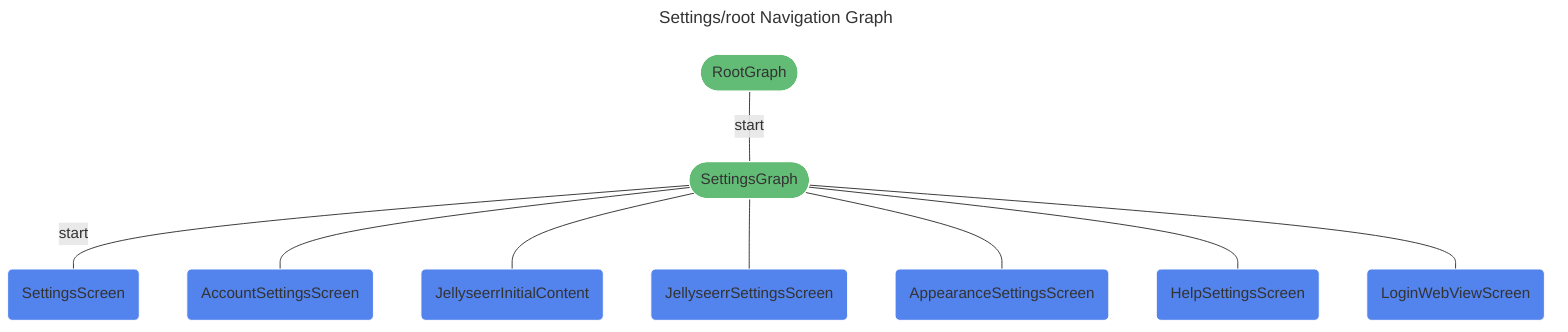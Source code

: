 ---
title: Settings/root Navigation Graph
---
%%{init: {'theme':'base', 'themeVariables': { 'primaryTextColor': '#fff' }}%%
graph TD
settings/root(["RootGraph"]) -- "start" --- settings/settings(["SettingsGraph"])
settings/settings(["SettingsGraph"]) -- "start" --- settings/settings_screen("SettingsScreen")
settings/settings(["SettingsGraph"]) --- settings/account_settings_screen("AccountSettingsScreen")
settings/settings(["SettingsGraph"]) --- settings/jellyseerr_initial_content("JellyseerrInitialContent")
settings/settings(["SettingsGraph"]) --- settings/jellyseerr_settings_screen("JellyseerrSettingsScreen")
settings/settings(["SettingsGraph"]) --- settings/appearance_settings_screen("AppearanceSettingsScreen")
settings/settings(["SettingsGraph"]) --- settings/help_settings_screen("HelpSettingsScreen")
settings/settings(["SettingsGraph"]) --- settings/login_web_view_screen("LoginWebViewScreen")


classDef destination fill:#5383EC,stroke:#ffffff;
class settings/settings_screen,settings/account_settings_screen,settings/jellyseerr_initial_content,settings/jellyseerr_settings_screen,settings/appearance_settings_screen,settings/help_settings_screen,settings/login_web_view_screen destination;
classDef navgraph fill:#63BC76,stroke:#ffffff;
class settings/settings,settings/root,settings/settings navgraph;